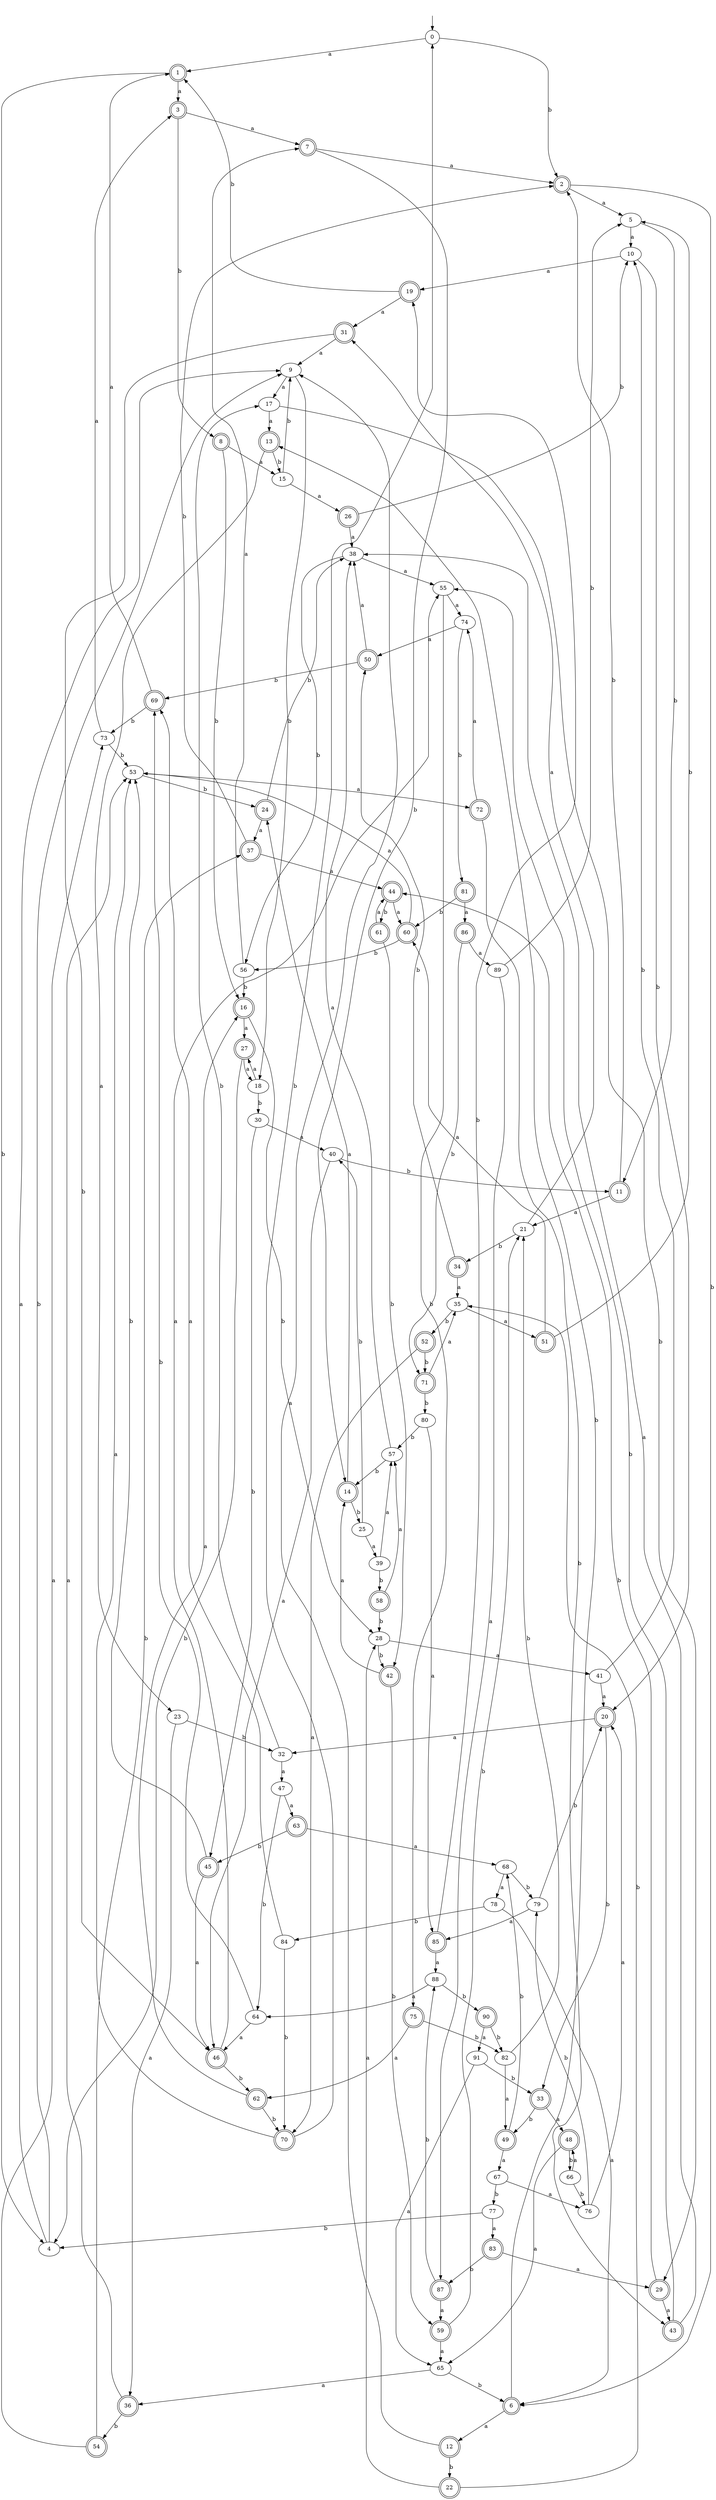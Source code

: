 digraph RandomDFA {
  __start0 [label="", shape=none];
  __start0 -> 0 [label=""];
  0 [shape=circle]
  0 -> 1 [label="a"]
  0 -> 2 [label="b"]
  1 [shape=doublecircle]
  1 -> 3 [label="a"]
  1 -> 4 [label="b"]
  2 [shape=doublecircle]
  2 -> 5 [label="a"]
  2 -> 6 [label="b"]
  3 [shape=doublecircle]
  3 -> 7 [label="a"]
  3 -> 8 [label="b"]
  4
  4 -> 9 [label="a"]
  4 -> 9 [label="b"]
  5
  5 -> 10 [label="a"]
  5 -> 11 [label="b"]
  6 [shape=doublecircle]
  6 -> 12 [label="a"]
  6 -> 13 [label="b"]
  7 [shape=doublecircle]
  7 -> 2 [label="a"]
  7 -> 14 [label="b"]
  8 [shape=doublecircle]
  8 -> 15 [label="a"]
  8 -> 16 [label="b"]
  9
  9 -> 17 [label="a"]
  9 -> 18 [label="b"]
  10
  10 -> 19 [label="a"]
  10 -> 20 [label="b"]
  11 [shape=doublecircle]
  11 -> 21 [label="a"]
  11 -> 2 [label="b"]
  12 [shape=doublecircle]
  12 -> 9 [label="a"]
  12 -> 22 [label="b"]
  13 [shape=doublecircle]
  13 -> 23 [label="a"]
  13 -> 15 [label="b"]
  14 [shape=doublecircle]
  14 -> 24 [label="a"]
  14 -> 25 [label="b"]
  15
  15 -> 26 [label="a"]
  15 -> 9 [label="b"]
  16 [shape=doublecircle]
  16 -> 27 [label="a"]
  16 -> 28 [label="b"]
  17
  17 -> 13 [label="a"]
  17 -> 29 [label="b"]
  18
  18 -> 27 [label="a"]
  18 -> 30 [label="b"]
  19 [shape=doublecircle]
  19 -> 31 [label="a"]
  19 -> 1 [label="b"]
  20 [shape=doublecircle]
  20 -> 32 [label="a"]
  20 -> 33 [label="b"]
  21
  21 -> 31 [label="a"]
  21 -> 34 [label="b"]
  22 [shape=doublecircle]
  22 -> 28 [label="a"]
  22 -> 35 [label="b"]
  23
  23 -> 36 [label="a"]
  23 -> 32 [label="b"]
  24 [shape=doublecircle]
  24 -> 37 [label="a"]
  24 -> 38 [label="b"]
  25
  25 -> 39 [label="a"]
  25 -> 40 [label="b"]
  26 [shape=doublecircle]
  26 -> 38 [label="a"]
  26 -> 10 [label="b"]
  27 [shape=doublecircle]
  27 -> 18 [label="a"]
  27 -> 4 [label="b"]
  28
  28 -> 41 [label="a"]
  28 -> 42 [label="b"]
  29 [shape=doublecircle]
  29 -> 43 [label="a"]
  29 -> 44 [label="b"]
  30
  30 -> 40 [label="a"]
  30 -> 45 [label="b"]
  31 [shape=doublecircle]
  31 -> 9 [label="a"]
  31 -> 46 [label="b"]
  32
  32 -> 47 [label="a"]
  32 -> 17 [label="b"]
  33 [shape=doublecircle]
  33 -> 48 [label="a"]
  33 -> 49 [label="b"]
  34 [shape=doublecircle]
  34 -> 35 [label="a"]
  34 -> 50 [label="b"]
  35
  35 -> 51 [label="a"]
  35 -> 52 [label="b"]
  36 [shape=doublecircle]
  36 -> 53 [label="a"]
  36 -> 54 [label="b"]
  37 [shape=doublecircle]
  37 -> 44 [label="a"]
  37 -> 2 [label="b"]
  38
  38 -> 55 [label="a"]
  38 -> 56 [label="b"]
  39
  39 -> 57 [label="a"]
  39 -> 58 [label="b"]
  40
  40 -> 46 [label="a"]
  40 -> 11 [label="b"]
  41
  41 -> 20 [label="a"]
  41 -> 10 [label="b"]
  42 [shape=doublecircle]
  42 -> 14 [label="a"]
  42 -> 59 [label="b"]
  43 [shape=doublecircle]
  43 -> 38 [label="a"]
  43 -> 55 [label="b"]
  44 [shape=doublecircle]
  44 -> 60 [label="a"]
  44 -> 61 [label="b"]
  45 [shape=doublecircle]
  45 -> 46 [label="a"]
  45 -> 53 [label="b"]
  46 [shape=doublecircle]
  46 -> 55 [label="a"]
  46 -> 62 [label="b"]
  47
  47 -> 63 [label="a"]
  47 -> 64 [label="b"]
  48 [shape=doublecircle]
  48 -> 65 [label="a"]
  48 -> 66 [label="b"]
  49 [shape=doublecircle]
  49 -> 67 [label="a"]
  49 -> 68 [label="b"]
  50 [shape=doublecircle]
  50 -> 38 [label="a"]
  50 -> 69 [label="b"]
  51 [shape=doublecircle]
  51 -> 60 [label="a"]
  51 -> 5 [label="b"]
  52 [shape=doublecircle]
  52 -> 70 [label="a"]
  52 -> 71 [label="b"]
  53
  53 -> 72 [label="a"]
  53 -> 24 [label="b"]
  54 [shape=doublecircle]
  54 -> 73 [label="a"]
  54 -> 37 [label="b"]
  55
  55 -> 74 [label="a"]
  55 -> 75 [label="b"]
  56
  56 -> 7 [label="a"]
  56 -> 16 [label="b"]
  57
  57 -> 38 [label="a"]
  57 -> 14 [label="b"]
  58 [shape=doublecircle]
  58 -> 57 [label="a"]
  58 -> 28 [label="b"]
  59 [shape=doublecircle]
  59 -> 65 [label="a"]
  59 -> 21 [label="b"]
  60 [shape=doublecircle]
  60 -> 53 [label="a"]
  60 -> 56 [label="b"]
  61 [shape=doublecircle]
  61 -> 44 [label="a"]
  61 -> 42 [label="b"]
  62 [shape=doublecircle]
  62 -> 16 [label="a"]
  62 -> 70 [label="b"]
  63 [shape=doublecircle]
  63 -> 68 [label="a"]
  63 -> 45 [label="b"]
  64
  64 -> 46 [label="a"]
  64 -> 69 [label="b"]
  65
  65 -> 36 [label="a"]
  65 -> 6 [label="b"]
  66
  66 -> 48 [label="a"]
  66 -> 76 [label="b"]
  67
  67 -> 76 [label="a"]
  67 -> 77 [label="b"]
  68
  68 -> 78 [label="a"]
  68 -> 79 [label="b"]
  69 [shape=doublecircle]
  69 -> 1 [label="a"]
  69 -> 73 [label="b"]
  70 [shape=doublecircle]
  70 -> 53 [label="a"]
  70 -> 0 [label="b"]
  71 [shape=doublecircle]
  71 -> 35 [label="a"]
  71 -> 80 [label="b"]
  72 [shape=doublecircle]
  72 -> 74 [label="a"]
  72 -> 43 [label="b"]
  73
  73 -> 3 [label="a"]
  73 -> 53 [label="b"]
  74
  74 -> 50 [label="a"]
  74 -> 81 [label="b"]
  75 [shape=doublecircle]
  75 -> 62 [label="a"]
  75 -> 82 [label="b"]
  76
  76 -> 20 [label="a"]
  76 -> 79 [label="b"]
  77
  77 -> 83 [label="a"]
  77 -> 4 [label="b"]
  78
  78 -> 6 [label="a"]
  78 -> 84 [label="b"]
  79
  79 -> 85 [label="a"]
  79 -> 20 [label="b"]
  80
  80 -> 85 [label="a"]
  80 -> 57 [label="b"]
  81 [shape=doublecircle]
  81 -> 86 [label="a"]
  81 -> 60 [label="b"]
  82
  82 -> 49 [label="a"]
  82 -> 21 [label="b"]
  83 [shape=doublecircle]
  83 -> 29 [label="a"]
  83 -> 87 [label="b"]
  84
  84 -> 69 [label="a"]
  84 -> 70 [label="b"]
  85 [shape=doublecircle]
  85 -> 88 [label="a"]
  85 -> 19 [label="b"]
  86 [shape=doublecircle]
  86 -> 89 [label="a"]
  86 -> 71 [label="b"]
  87 [shape=doublecircle]
  87 -> 59 [label="a"]
  87 -> 88 [label="b"]
  88
  88 -> 64 [label="a"]
  88 -> 90 [label="b"]
  89
  89 -> 87 [label="a"]
  89 -> 5 [label="b"]
  90 [shape=doublecircle]
  90 -> 91 [label="a"]
  90 -> 82 [label="b"]
  91
  91 -> 65 [label="a"]
  91 -> 33 [label="b"]
}
